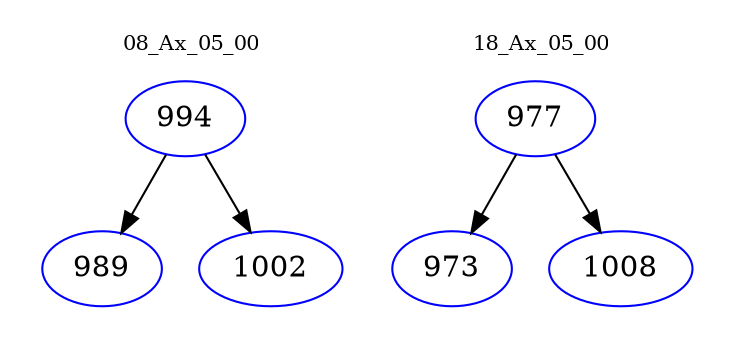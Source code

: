 digraph{
subgraph cluster_0 {
color = white
label = "08_Ax_05_00";
fontsize=10;
T0_994 [label="994", color="blue"]
T0_994 -> T0_989 [color="black"]
T0_989 [label="989", color="blue"]
T0_994 -> T0_1002 [color="black"]
T0_1002 [label="1002", color="blue"]
}
subgraph cluster_1 {
color = white
label = "18_Ax_05_00";
fontsize=10;
T1_977 [label="977", color="blue"]
T1_977 -> T1_973 [color="black"]
T1_973 [label="973", color="blue"]
T1_977 -> T1_1008 [color="black"]
T1_1008 [label="1008", color="blue"]
}
}
